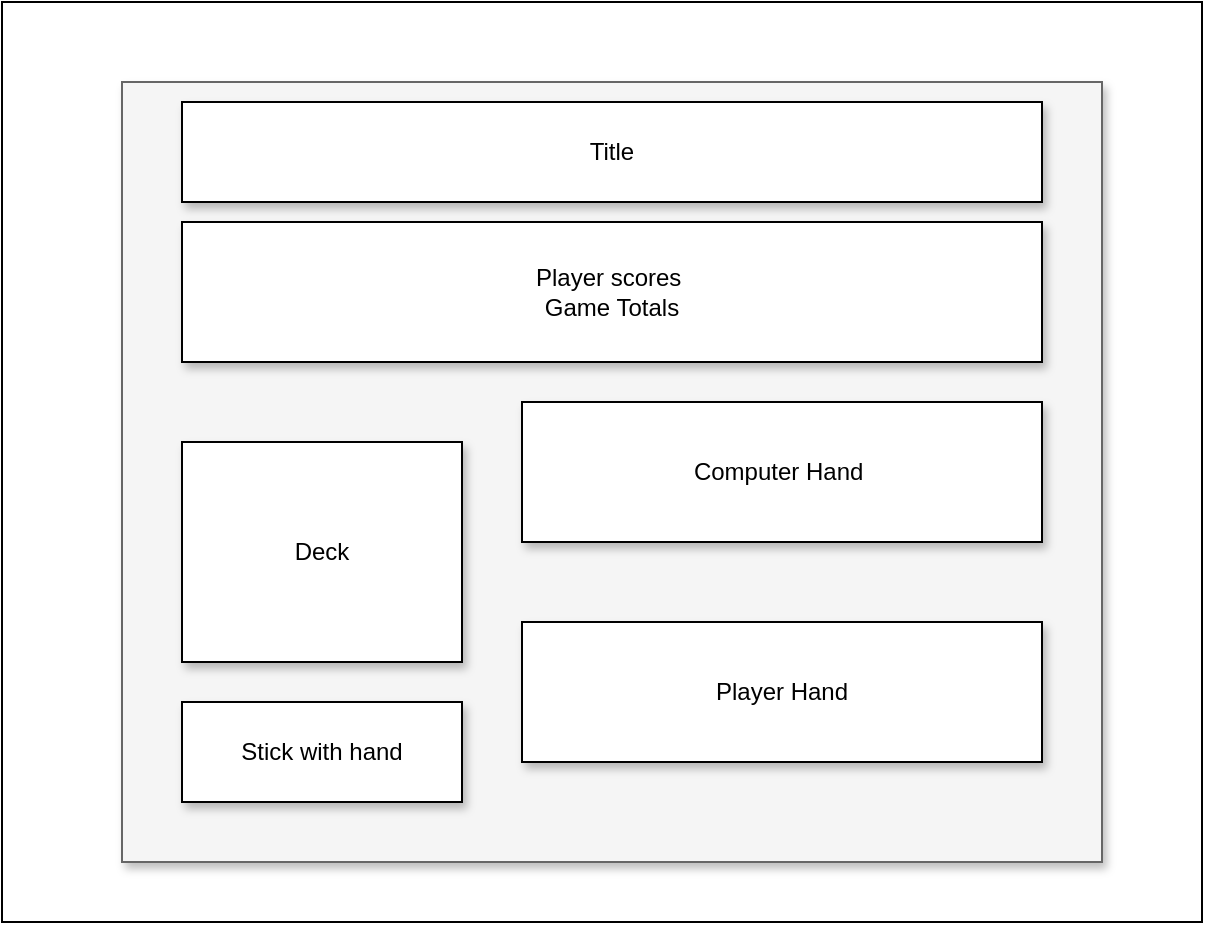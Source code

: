 <mxfile>
    <diagram id="T58U8U9vs3LHrJeYVH_0" name="Page-1">
        <mxGraphModel dx="750" dy="401" grid="1" gridSize="10" guides="1" tooltips="1" connect="1" arrows="1" fold="1" page="1" pageScale="1" pageWidth="827" pageHeight="1169" math="0" shadow="0">
            <root>
                <mxCell id="0"/>
                <mxCell id="1" parent="0"/>
                <mxCell id="2" value="" style="rounded=0;whiteSpace=wrap;html=1;" vertex="1" parent="1">
                    <mxGeometry x="70" y="30" width="600" height="460" as="geometry"/>
                </mxCell>
                <mxCell id="3" value="" style="rounded=0;whiteSpace=wrap;html=1;shadow=1;fillColor=#f5f5f5;fontColor=#333333;strokeColor=#666666;" vertex="1" parent="1">
                    <mxGeometry x="130" y="70" width="490" height="390" as="geometry"/>
                </mxCell>
                <mxCell id="4" value="Title" style="rounded=0;whiteSpace=wrap;html=1;shadow=1;" vertex="1" parent="1">
                    <mxGeometry x="160" y="80" width="430" height="50" as="geometry"/>
                </mxCell>
                <mxCell id="5" value="Player scores&amp;nbsp;&lt;br&gt;Game Totals" style="rounded=0;whiteSpace=wrap;html=1;shadow=1;" vertex="1" parent="1">
                    <mxGeometry x="160" y="140" width="430" height="70" as="geometry"/>
                </mxCell>
                <mxCell id="6" value="Deck" style="rounded=0;whiteSpace=wrap;html=1;shadow=1;" vertex="1" parent="1">
                    <mxGeometry x="160" y="250" width="140" height="110" as="geometry"/>
                </mxCell>
                <mxCell id="7" value="Player Hand" style="rounded=0;whiteSpace=wrap;html=1;shadow=1;" vertex="1" parent="1">
                    <mxGeometry x="330" y="340" width="260" height="70" as="geometry"/>
                </mxCell>
                <mxCell id="8" value="Computer Hand&amp;nbsp;" style="rounded=0;whiteSpace=wrap;html=1;shadow=1;" vertex="1" parent="1">
                    <mxGeometry x="330" y="230" width="260" height="70" as="geometry"/>
                </mxCell>
                <mxCell id="9" value="Stick with hand" style="rounded=0;whiteSpace=wrap;html=1;shadow=1;" vertex="1" parent="1">
                    <mxGeometry x="160" y="380" width="140" height="50" as="geometry"/>
                </mxCell>
            </root>
        </mxGraphModel>
    </diagram>
</mxfile>